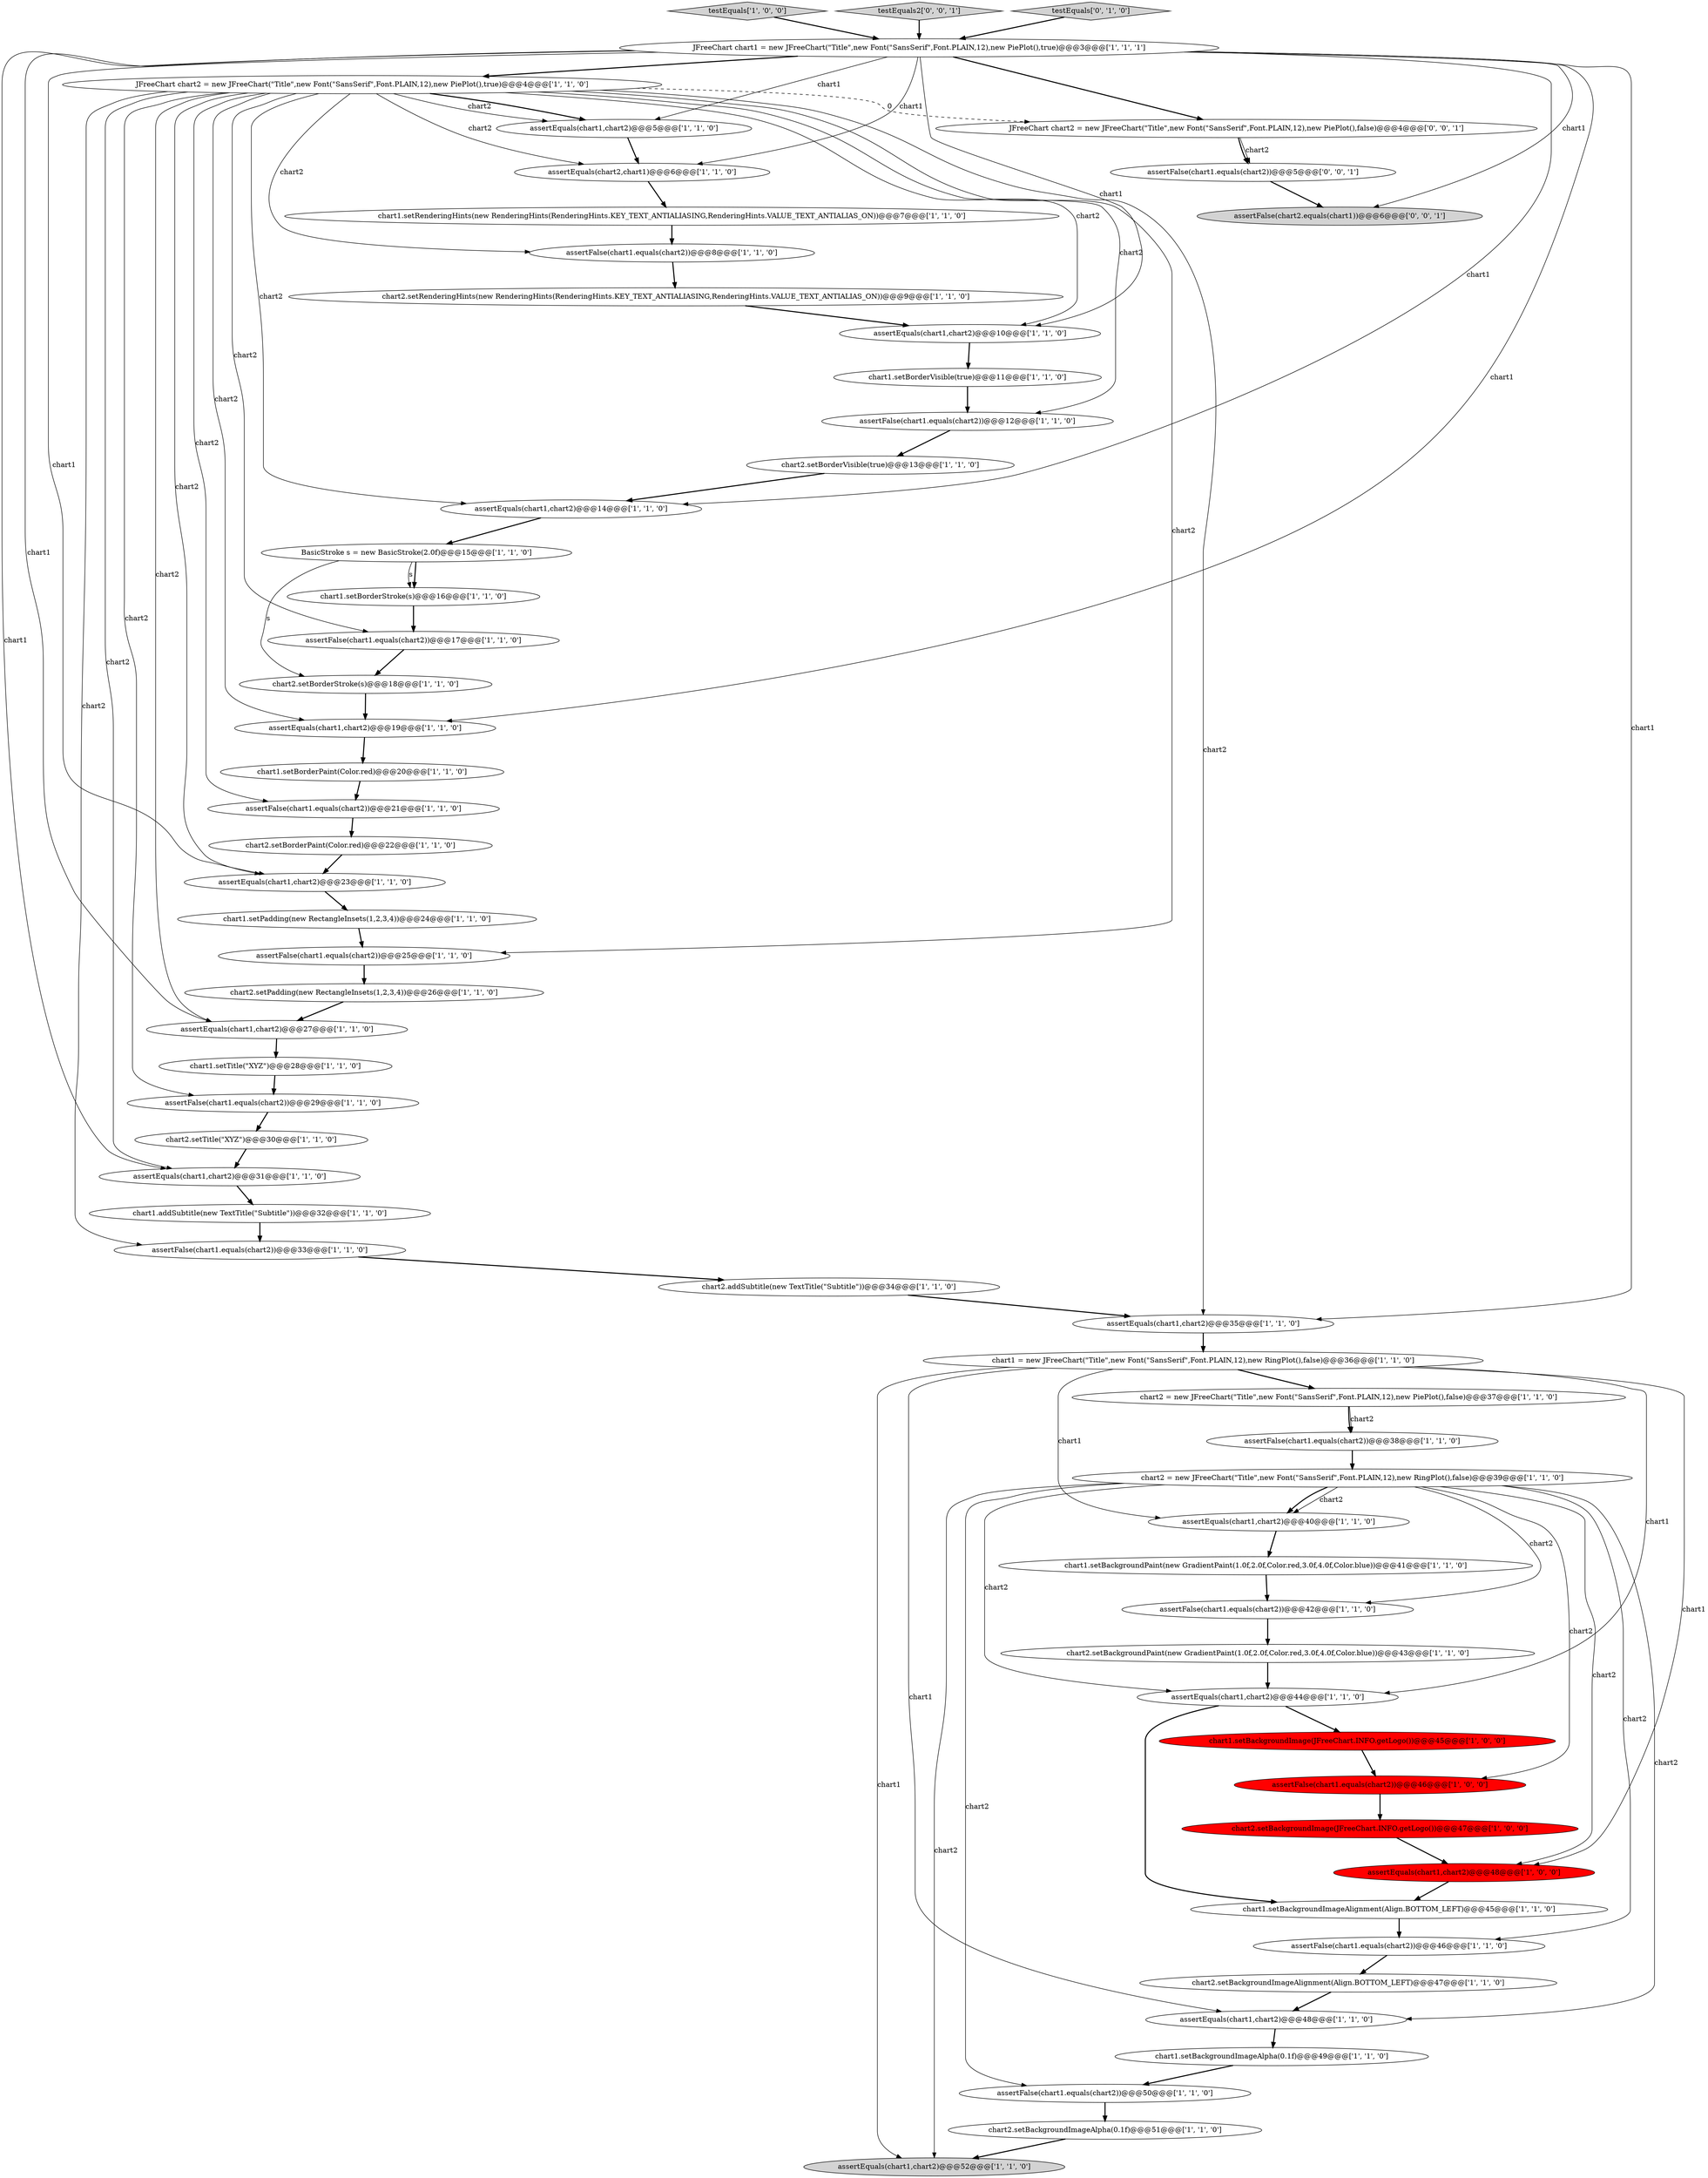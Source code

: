 digraph {
25 [style = filled, label = "assertEquals(chart1,chart2)@@@27@@@['1', '1', '0']", fillcolor = white, shape = ellipse image = "AAA0AAABBB1BBB"];
1 [style = filled, label = "assertFalse(chart1.equals(chart2))@@@21@@@['1', '1', '0']", fillcolor = white, shape = ellipse image = "AAA0AAABBB1BBB"];
5 [style = filled, label = "chart1.setBorderStroke(s)@@@16@@@['1', '1', '0']", fillcolor = white, shape = ellipse image = "AAA0AAABBB1BBB"];
47 [style = filled, label = "chart1 = new JFreeChart(\"Title\",new Font(\"SansSerif\",Font.PLAIN,12),new RingPlot(),false)@@@36@@@['1', '1', '0']", fillcolor = white, shape = ellipse image = "AAA0AAABBB1BBB"];
27 [style = filled, label = "chart1.setTitle(\"XYZ\")@@@28@@@['1', '1', '0']", fillcolor = white, shape = ellipse image = "AAA0AAABBB1BBB"];
38 [style = filled, label = "chart2.setBorderStroke(s)@@@18@@@['1', '1', '0']", fillcolor = white, shape = ellipse image = "AAA0AAABBB1BBB"];
28 [style = filled, label = "BasicStroke s = new BasicStroke(2.0f)@@@15@@@['1', '1', '0']", fillcolor = white, shape = ellipse image = "AAA0AAABBB1BBB"];
31 [style = filled, label = "assertFalse(chart1.equals(chart2))@@@8@@@['1', '1', '0']", fillcolor = white, shape = ellipse image = "AAA0AAABBB1BBB"];
51 [style = filled, label = "chart1.setRenderingHints(new RenderingHints(RenderingHints.KEY_TEXT_ANTIALIASING,RenderingHints.VALUE_TEXT_ANTIALIAS_ON))@@@7@@@['1', '1', '0']", fillcolor = white, shape = ellipse image = "AAA0AAABBB1BBB"];
49 [style = filled, label = "assertEquals(chart1,chart2)@@@40@@@['1', '1', '0']", fillcolor = white, shape = ellipse image = "AAA0AAABBB1BBB"];
54 [style = filled, label = "chart1.setBorderPaint(Color.red)@@@20@@@['1', '1', '0']", fillcolor = white, shape = ellipse image = "AAA0AAABBB1BBB"];
11 [style = filled, label = "chart1.setBackgroundImageAlignment(Align.BOTTOM_LEFT)@@@45@@@['1', '1', '0']", fillcolor = white, shape = ellipse image = "AAA0AAABBB1BBB"];
22 [style = filled, label = "assertEquals(chart1,chart2)@@@35@@@['1', '1', '0']", fillcolor = white, shape = ellipse image = "AAA0AAABBB1BBB"];
17 [style = filled, label = "assertFalse(chart1.equals(chart2))@@@29@@@['1', '1', '0']", fillcolor = white, shape = ellipse image = "AAA0AAABBB1BBB"];
16 [style = filled, label = "assertEquals(chart1,chart2)@@@19@@@['1', '1', '0']", fillcolor = white, shape = ellipse image = "AAA0AAABBB1BBB"];
29 [style = filled, label = "chart2.setBackgroundPaint(new GradientPaint(1.0f,2.0f,Color.red,3.0f,4.0f,Color.blue))@@@43@@@['1', '1', '0']", fillcolor = white, shape = ellipse image = "AAA0AAABBB1BBB"];
9 [style = filled, label = "JFreeChart chart2 = new JFreeChart(\"Title\",new Font(\"SansSerif\",Font.PLAIN,12),new PiePlot(),true)@@@4@@@['1', '1', '0']", fillcolor = white, shape = ellipse image = "AAA0AAABBB1BBB"];
56 [style = filled, label = "assertFalse(chart1.equals(chart2))@@@5@@@['0', '0', '1']", fillcolor = white, shape = ellipse image = "AAA0AAABBB3BBB"];
35 [style = filled, label = "chart2.addSubtitle(new TextTitle(\"Subtitle\"))@@@34@@@['1', '1', '0']", fillcolor = white, shape = ellipse image = "AAA0AAABBB1BBB"];
37 [style = filled, label = "assertEquals(chart1,chart2)@@@5@@@['1', '1', '0']", fillcolor = white, shape = ellipse image = "AAA0AAABBB1BBB"];
44 [style = filled, label = "assertEquals(chart1,chart2)@@@31@@@['1', '1', '0']", fillcolor = white, shape = ellipse image = "AAA0AAABBB1BBB"];
53 [style = filled, label = "chart1.addSubtitle(new TextTitle(\"Subtitle\"))@@@32@@@['1', '1', '0']", fillcolor = white, shape = ellipse image = "AAA0AAABBB1BBB"];
32 [style = filled, label = "assertFalse(chart1.equals(chart2))@@@25@@@['1', '1', '0']", fillcolor = white, shape = ellipse image = "AAA0AAABBB1BBB"];
14 [style = filled, label = "testEquals['1', '0', '0']", fillcolor = lightgray, shape = diamond image = "AAA0AAABBB1BBB"];
23 [style = filled, label = "assertFalse(chart1.equals(chart2))@@@33@@@['1', '1', '0']", fillcolor = white, shape = ellipse image = "AAA0AAABBB1BBB"];
20 [style = filled, label = "chart1.setBackgroundPaint(new GradientPaint(1.0f,2.0f,Color.red,3.0f,4.0f,Color.blue))@@@41@@@['1', '1', '0']", fillcolor = white, shape = ellipse image = "AAA0AAABBB1BBB"];
24 [style = filled, label = "chart2.setBorderPaint(Color.red)@@@22@@@['1', '1', '0']", fillcolor = white, shape = ellipse image = "AAA0AAABBB1BBB"];
4 [style = filled, label = "chart1.setBackgroundImageAlpha(0.1f)@@@49@@@['1', '1', '0']", fillcolor = white, shape = ellipse image = "AAA0AAABBB1BBB"];
48 [style = filled, label = "assertFalse(chart1.equals(chart2))@@@17@@@['1', '1', '0']", fillcolor = white, shape = ellipse image = "AAA0AAABBB1BBB"];
41 [style = filled, label = "chart2.setPadding(new RectangleInsets(1,2,3,4))@@@26@@@['1', '1', '0']", fillcolor = white, shape = ellipse image = "AAA0AAABBB1BBB"];
46 [style = filled, label = "JFreeChart chart1 = new JFreeChart(\"Title\",new Font(\"SansSerif\",Font.PLAIN,12),new PiePlot(),true)@@@3@@@['1', '1', '1']", fillcolor = white, shape = ellipse image = "AAA0AAABBB1BBB"];
19 [style = filled, label = "chart2 = new JFreeChart(\"Title\",new Font(\"SansSerif\",Font.PLAIN,12),new PiePlot(),false)@@@37@@@['1', '1', '0']", fillcolor = white, shape = ellipse image = "AAA0AAABBB1BBB"];
33 [style = filled, label = "chart2.setBackgroundImageAlignment(Align.BOTTOM_LEFT)@@@47@@@['1', '1', '0']", fillcolor = white, shape = ellipse image = "AAA0AAABBB1BBB"];
12 [style = filled, label = "chart2.setRenderingHints(new RenderingHints(RenderingHints.KEY_TEXT_ANTIALIASING,RenderingHints.VALUE_TEXT_ANTIALIAS_ON))@@@9@@@['1', '1', '0']", fillcolor = white, shape = ellipse image = "AAA0AAABBB1BBB"];
10 [style = filled, label = "assertEquals(chart1,chart2)@@@48@@@['1', '0', '0']", fillcolor = red, shape = ellipse image = "AAA1AAABBB1BBB"];
21 [style = filled, label = "assertFalse(chart1.equals(chart2))@@@50@@@['1', '1', '0']", fillcolor = white, shape = ellipse image = "AAA0AAABBB1BBB"];
0 [style = filled, label = "chart2.setBackgroundImage(JFreeChart.INFO.getLogo())@@@47@@@['1', '0', '0']", fillcolor = red, shape = ellipse image = "AAA1AAABBB1BBB"];
57 [style = filled, label = "testEquals2['0', '0', '1']", fillcolor = lightgray, shape = diamond image = "AAA0AAABBB3BBB"];
40 [style = filled, label = "assertEquals(chart1,chart2)@@@52@@@['1', '1', '0']", fillcolor = lightgray, shape = ellipse image = "AAA0AAABBB1BBB"];
34 [style = filled, label = "assertEquals(chart1,chart2)@@@10@@@['1', '1', '0']", fillcolor = white, shape = ellipse image = "AAA0AAABBB1BBB"];
8 [style = filled, label = "chart1.setBackgroundImage(JFreeChart.INFO.getLogo())@@@45@@@['1', '0', '0']", fillcolor = red, shape = ellipse image = "AAA1AAABBB1BBB"];
58 [style = filled, label = "assertFalse(chart2.equals(chart1))@@@6@@@['0', '0', '1']", fillcolor = lightgray, shape = ellipse image = "AAA0AAABBB3BBB"];
30 [style = filled, label = "assertEquals(chart1,chart2)@@@44@@@['1', '1', '0']", fillcolor = white, shape = ellipse image = "AAA0AAABBB1BBB"];
43 [style = filled, label = "assertFalse(chart1.equals(chart2))@@@42@@@['1', '1', '0']", fillcolor = white, shape = ellipse image = "AAA0AAABBB1BBB"];
15 [style = filled, label = "assertFalse(chart1.equals(chart2))@@@38@@@['1', '1', '0']", fillcolor = white, shape = ellipse image = "AAA0AAABBB1BBB"];
59 [style = filled, label = "JFreeChart chart2 = new JFreeChart(\"Title\",new Font(\"SansSerif\",Font.PLAIN,12),new PiePlot(),false)@@@4@@@['0', '0', '1']", fillcolor = white, shape = ellipse image = "AAA0AAABBB3BBB"];
42 [style = filled, label = "chart2.setTitle(\"XYZ\")@@@30@@@['1', '1', '0']", fillcolor = white, shape = ellipse image = "AAA0AAABBB1BBB"];
50 [style = filled, label = "chart1.setBorderVisible(true)@@@11@@@['1', '1', '0']", fillcolor = white, shape = ellipse image = "AAA0AAABBB1BBB"];
55 [style = filled, label = "testEquals['0', '1', '0']", fillcolor = lightgray, shape = diamond image = "AAA0AAABBB2BBB"];
7 [style = filled, label = "chart2.setBorderVisible(true)@@@13@@@['1', '1', '0']", fillcolor = white, shape = ellipse image = "AAA0AAABBB1BBB"];
13 [style = filled, label = "assertEquals(chart1,chart2)@@@14@@@['1', '1', '0']", fillcolor = white, shape = ellipse image = "AAA0AAABBB1BBB"];
26 [style = filled, label = "assertEquals(chart1,chart2)@@@23@@@['1', '1', '0']", fillcolor = white, shape = ellipse image = "AAA0AAABBB1BBB"];
36 [style = filled, label = "assertEquals(chart2,chart1)@@@6@@@['1', '1', '0']", fillcolor = white, shape = ellipse image = "AAA0AAABBB1BBB"];
18 [style = filled, label = "assertFalse(chart1.equals(chart2))@@@46@@@['1', '0', '0']", fillcolor = red, shape = ellipse image = "AAA1AAABBB1BBB"];
2 [style = filled, label = "chart1.setPadding(new RectangleInsets(1,2,3,4))@@@24@@@['1', '1', '0']", fillcolor = white, shape = ellipse image = "AAA0AAABBB1BBB"];
45 [style = filled, label = "chart2 = new JFreeChart(\"Title\",new Font(\"SansSerif\",Font.PLAIN,12),new RingPlot(),false)@@@39@@@['1', '1', '0']", fillcolor = white, shape = ellipse image = "AAA0AAABBB1BBB"];
3 [style = filled, label = "assertFalse(chart1.equals(chart2))@@@46@@@['1', '1', '0']", fillcolor = white, shape = ellipse image = "AAA0AAABBB1BBB"];
6 [style = filled, label = "assertFalse(chart1.equals(chart2))@@@12@@@['1', '1', '0']", fillcolor = white, shape = ellipse image = "AAA0AAABBB1BBB"];
39 [style = filled, label = "assertEquals(chart1,chart2)@@@48@@@['1', '1', '0']", fillcolor = white, shape = ellipse image = "AAA0AAABBB1BBB"];
52 [style = filled, label = "chart2.setBackgroundImageAlpha(0.1f)@@@51@@@['1', '1', '0']", fillcolor = white, shape = ellipse image = "AAA0AAABBB1BBB"];
28->38 [style = solid, label="s"];
45->30 [style = solid, label="chart2"];
29->30 [style = bold, label=""];
45->18 [style = solid, label="chart2"];
21->52 [style = bold, label=""];
9->23 [style = solid, label="chart2"];
9->48 [style = solid, label="chart2"];
47->40 [style = solid, label="chart1"];
34->50 [style = bold, label=""];
44->53 [style = bold, label=""];
59->56 [style = solid, label="chart2"];
9->37 [style = bold, label=""];
30->11 [style = bold, label=""];
42->44 [style = bold, label=""];
46->26 [style = solid, label="chart1"];
46->44 [style = solid, label="chart1"];
9->36 [style = solid, label="chart2"];
22->47 [style = bold, label=""];
14->46 [style = bold, label=""];
45->21 [style = solid, label="chart2"];
9->6 [style = solid, label="chart2"];
27->17 [style = bold, label=""];
9->25 [style = solid, label="chart2"];
20->43 [style = bold, label=""];
43->29 [style = bold, label=""];
46->16 [style = solid, label="chart1"];
45->39 [style = solid, label="chart2"];
45->49 [style = solid, label="chart2"];
2->32 [style = bold, label=""];
46->34 [style = solid, label="chart1"];
30->8 [style = bold, label=""];
19->15 [style = bold, label=""];
45->43 [style = solid, label="chart2"];
18->0 [style = bold, label=""];
46->25 [style = solid, label="chart1"];
46->59 [style = bold, label=""];
57->46 [style = bold, label=""];
10->11 [style = bold, label=""];
47->49 [style = solid, label="chart1"];
9->59 [style = dashed, label="0"];
28->5 [style = bold, label=""];
47->10 [style = solid, label="chart1"];
37->36 [style = bold, label=""];
8->18 [style = bold, label=""];
9->26 [style = solid, label="chart2"];
4->21 [style = bold, label=""];
28->5 [style = solid, label="s"];
3->33 [style = bold, label=""];
46->58 [style = solid, label="chart1"];
17->42 [style = bold, label=""];
39->4 [style = bold, label=""];
23->35 [style = bold, label=""];
25->27 [style = bold, label=""];
56->58 [style = bold, label=""];
47->30 [style = solid, label="chart1"];
45->40 [style = solid, label="chart2"];
6->7 [style = bold, label=""];
59->56 [style = bold, label=""];
9->16 [style = solid, label="chart2"];
36->51 [style = bold, label=""];
46->9 [style = bold, label=""];
38->16 [style = bold, label=""];
9->13 [style = solid, label="chart2"];
31->12 [style = bold, label=""];
46->22 [style = solid, label="chart1"];
16->54 [style = bold, label=""];
24->26 [style = bold, label=""];
9->31 [style = solid, label="chart2"];
11->3 [style = bold, label=""];
52->40 [style = bold, label=""];
46->13 [style = solid, label="chart1"];
9->34 [style = solid, label="chart2"];
53->23 [style = bold, label=""];
9->44 [style = solid, label="chart2"];
9->17 [style = solid, label="chart2"];
32->41 [style = bold, label=""];
49->20 [style = bold, label=""];
45->10 [style = solid, label="chart2"];
7->13 [style = bold, label=""];
9->1 [style = solid, label="chart2"];
9->22 [style = solid, label="chart2"];
50->6 [style = bold, label=""];
15->45 [style = bold, label=""];
45->3 [style = solid, label="chart2"];
35->22 [style = bold, label=""];
45->49 [style = bold, label=""];
47->39 [style = solid, label="chart1"];
9->37 [style = solid, label="chart2"];
12->34 [style = bold, label=""];
19->15 [style = solid, label="chart2"];
26->2 [style = bold, label=""];
0->10 [style = bold, label=""];
9->32 [style = solid, label="chart2"];
48->38 [style = bold, label=""];
33->39 [style = bold, label=""];
55->46 [style = bold, label=""];
1->24 [style = bold, label=""];
47->19 [style = bold, label=""];
46->37 [style = solid, label="chart1"];
5->48 [style = bold, label=""];
41->25 [style = bold, label=""];
51->31 [style = bold, label=""];
46->36 [style = solid, label="chart1"];
13->28 [style = bold, label=""];
54->1 [style = bold, label=""];
}
